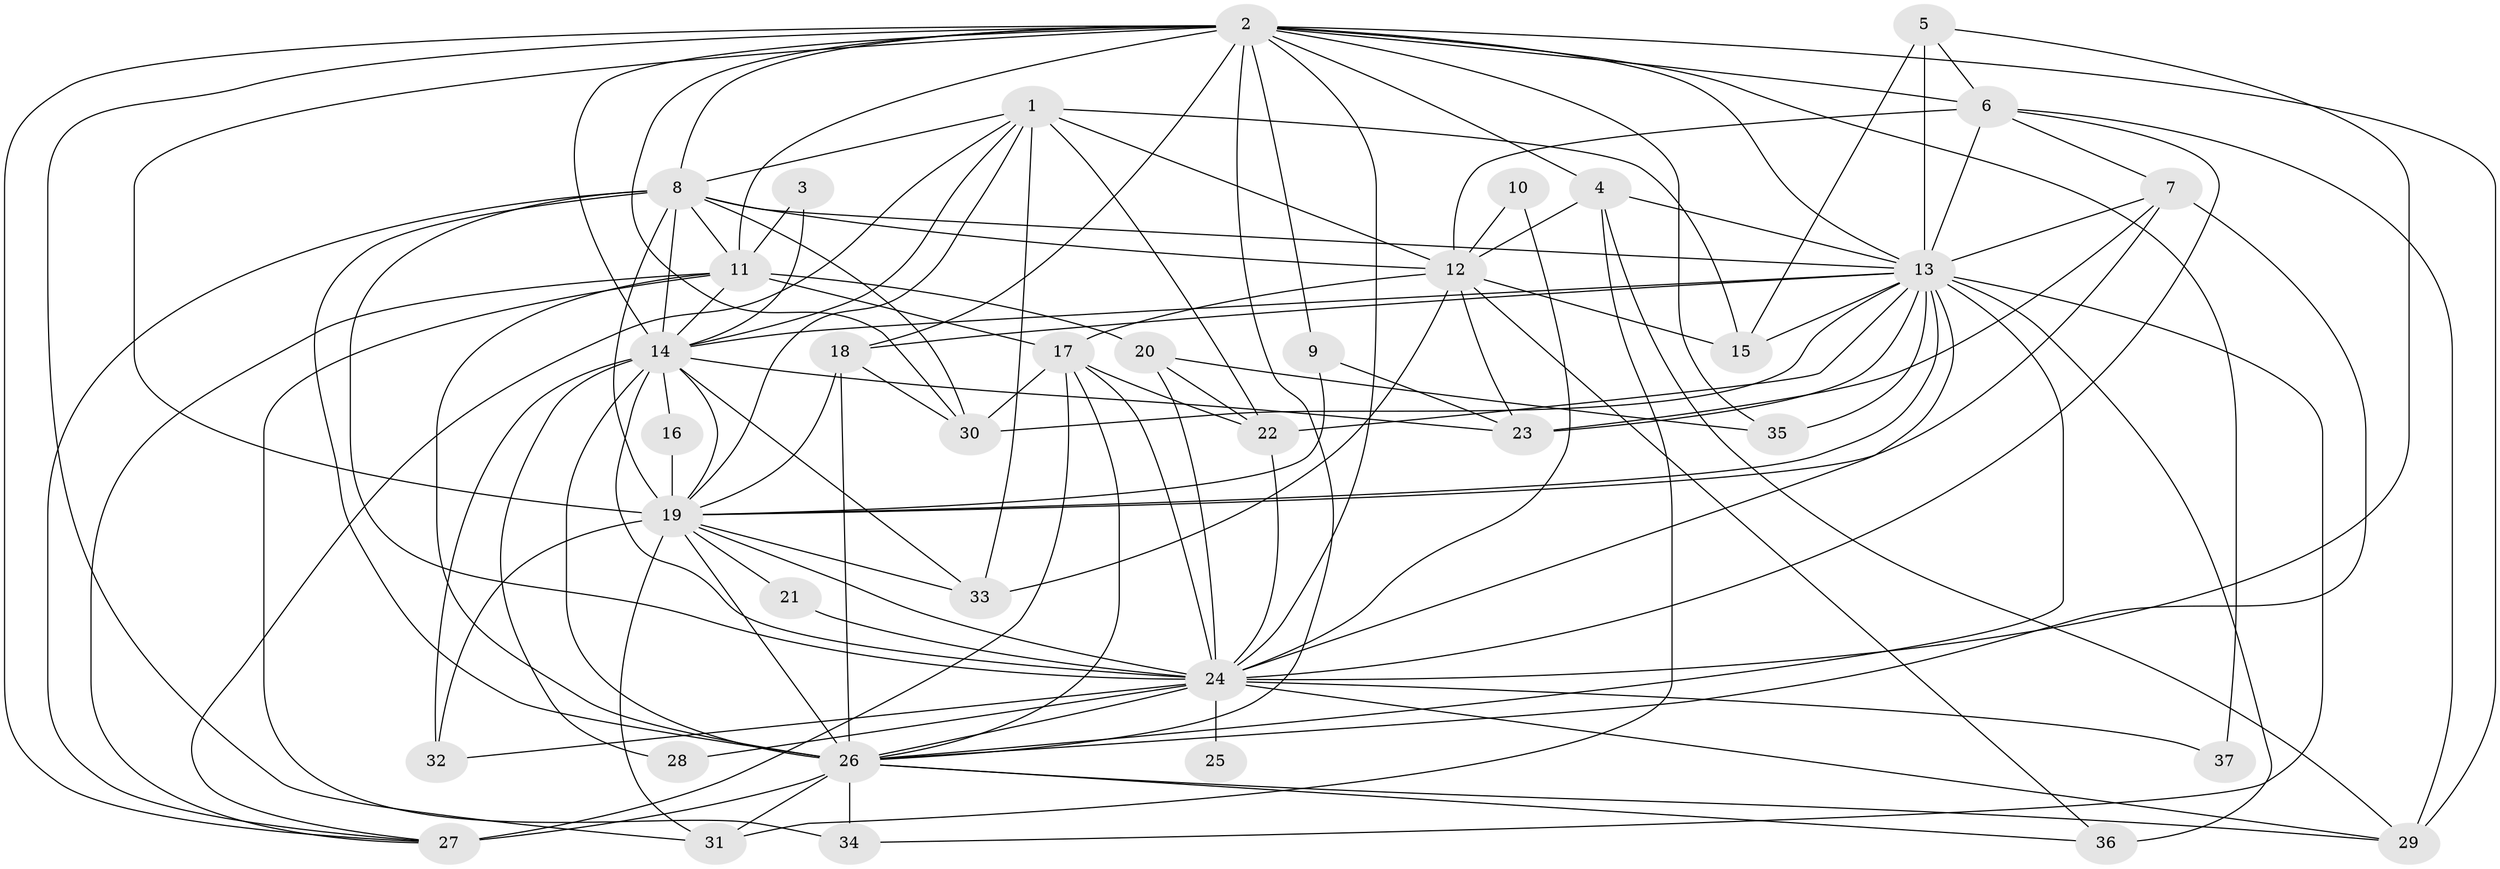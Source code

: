 // original degree distribution, {22: 0.016260162601626018, 19: 0.008130081300813009, 28: 0.008130081300813009, 21: 0.008130081300813009, 23: 0.008130081300813009, 26: 0.008130081300813009, 20: 0.008130081300813009, 18: 0.008130081300813009, 16: 0.008130081300813009, 4: 0.12195121951219512, 5: 0.04065040650406504, 3: 0.1951219512195122, 2: 0.5203252032520326, 7: 0.016260162601626018, 9: 0.008130081300813009, 11: 0.008130081300813009, 8: 0.008130081300813009}
// Generated by graph-tools (version 1.1) at 2025/36/03/04/25 23:36:31]
// undirected, 37 vertices, 119 edges
graph export_dot {
  node [color=gray90,style=filled];
  1;
  2;
  3;
  4;
  5;
  6;
  7;
  8;
  9;
  10;
  11;
  12;
  13;
  14;
  15;
  16;
  17;
  18;
  19;
  20;
  21;
  22;
  23;
  24;
  25;
  26;
  27;
  28;
  29;
  30;
  31;
  32;
  33;
  34;
  35;
  36;
  37;
  1 -- 8 [weight=2.0];
  1 -- 12 [weight=2.0];
  1 -- 14 [weight=1.0];
  1 -- 15 [weight=1.0];
  1 -- 19 [weight=1.0];
  1 -- 22 [weight=1.0];
  1 -- 27 [weight=1.0];
  1 -- 33 [weight=1.0];
  2 -- 4 [weight=1.0];
  2 -- 6 [weight=1.0];
  2 -- 8 [weight=3.0];
  2 -- 9 [weight=1.0];
  2 -- 11 [weight=2.0];
  2 -- 13 [weight=3.0];
  2 -- 14 [weight=2.0];
  2 -- 18 [weight=1.0];
  2 -- 19 [weight=6.0];
  2 -- 24 [weight=4.0];
  2 -- 26 [weight=5.0];
  2 -- 27 [weight=1.0];
  2 -- 29 [weight=1.0];
  2 -- 30 [weight=1.0];
  2 -- 31 [weight=1.0];
  2 -- 35 [weight=2.0];
  2 -- 37 [weight=1.0];
  3 -- 11 [weight=1.0];
  3 -- 14 [weight=1.0];
  4 -- 12 [weight=1.0];
  4 -- 13 [weight=1.0];
  4 -- 29 [weight=1.0];
  4 -- 31 [weight=1.0];
  5 -- 6 [weight=1.0];
  5 -- 13 [weight=2.0];
  5 -- 15 [weight=1.0];
  5 -- 24 [weight=1.0];
  6 -- 7 [weight=1.0];
  6 -- 12 [weight=1.0];
  6 -- 13 [weight=1.0];
  6 -- 24 [weight=1.0];
  6 -- 29 [weight=1.0];
  7 -- 13 [weight=1.0];
  7 -- 19 [weight=1.0];
  7 -- 23 [weight=1.0];
  7 -- 26 [weight=2.0];
  8 -- 11 [weight=1.0];
  8 -- 12 [weight=1.0];
  8 -- 13 [weight=2.0];
  8 -- 14 [weight=2.0];
  8 -- 19 [weight=4.0];
  8 -- 24 [weight=1.0];
  8 -- 26 [weight=2.0];
  8 -- 27 [weight=1.0];
  8 -- 30 [weight=1.0];
  9 -- 19 [weight=2.0];
  9 -- 23 [weight=1.0];
  10 -- 12 [weight=1.0];
  10 -- 24 [weight=1.0];
  11 -- 14 [weight=1.0];
  11 -- 17 [weight=1.0];
  11 -- 20 [weight=1.0];
  11 -- 26 [weight=2.0];
  11 -- 27 [weight=1.0];
  11 -- 34 [weight=1.0];
  12 -- 15 [weight=1.0];
  12 -- 17 [weight=1.0];
  12 -- 23 [weight=1.0];
  12 -- 33 [weight=1.0];
  12 -- 36 [weight=1.0];
  13 -- 14 [weight=3.0];
  13 -- 15 [weight=1.0];
  13 -- 18 [weight=1.0];
  13 -- 19 [weight=2.0];
  13 -- 22 [weight=1.0];
  13 -- 23 [weight=1.0];
  13 -- 24 [weight=2.0];
  13 -- 26 [weight=2.0];
  13 -- 30 [weight=1.0];
  13 -- 34 [weight=1.0];
  13 -- 35 [weight=1.0];
  13 -- 36 [weight=1.0];
  14 -- 16 [weight=1.0];
  14 -- 19 [weight=3.0];
  14 -- 23 [weight=1.0];
  14 -- 24 [weight=1.0];
  14 -- 26 [weight=5.0];
  14 -- 28 [weight=1.0];
  14 -- 32 [weight=1.0];
  14 -- 33 [weight=1.0];
  16 -- 19 [weight=2.0];
  17 -- 22 [weight=1.0];
  17 -- 24 [weight=2.0];
  17 -- 26 [weight=2.0];
  17 -- 27 [weight=1.0];
  17 -- 30 [weight=1.0];
  18 -- 19 [weight=2.0];
  18 -- 26 [weight=1.0];
  18 -- 30 [weight=1.0];
  19 -- 21 [weight=2.0];
  19 -- 24 [weight=4.0];
  19 -- 26 [weight=6.0];
  19 -- 31 [weight=1.0];
  19 -- 32 [weight=2.0];
  19 -- 33 [weight=1.0];
  20 -- 22 [weight=1.0];
  20 -- 24 [weight=1.0];
  20 -- 35 [weight=1.0];
  21 -- 24 [weight=1.0];
  22 -- 24 [weight=1.0];
  24 -- 25 [weight=1.0];
  24 -- 26 [weight=2.0];
  24 -- 28 [weight=1.0];
  24 -- 29 [weight=1.0];
  24 -- 32 [weight=1.0];
  24 -- 37 [weight=1.0];
  26 -- 27 [weight=3.0];
  26 -- 29 [weight=1.0];
  26 -- 31 [weight=1.0];
  26 -- 34 [weight=1.0];
  26 -- 36 [weight=1.0];
}
